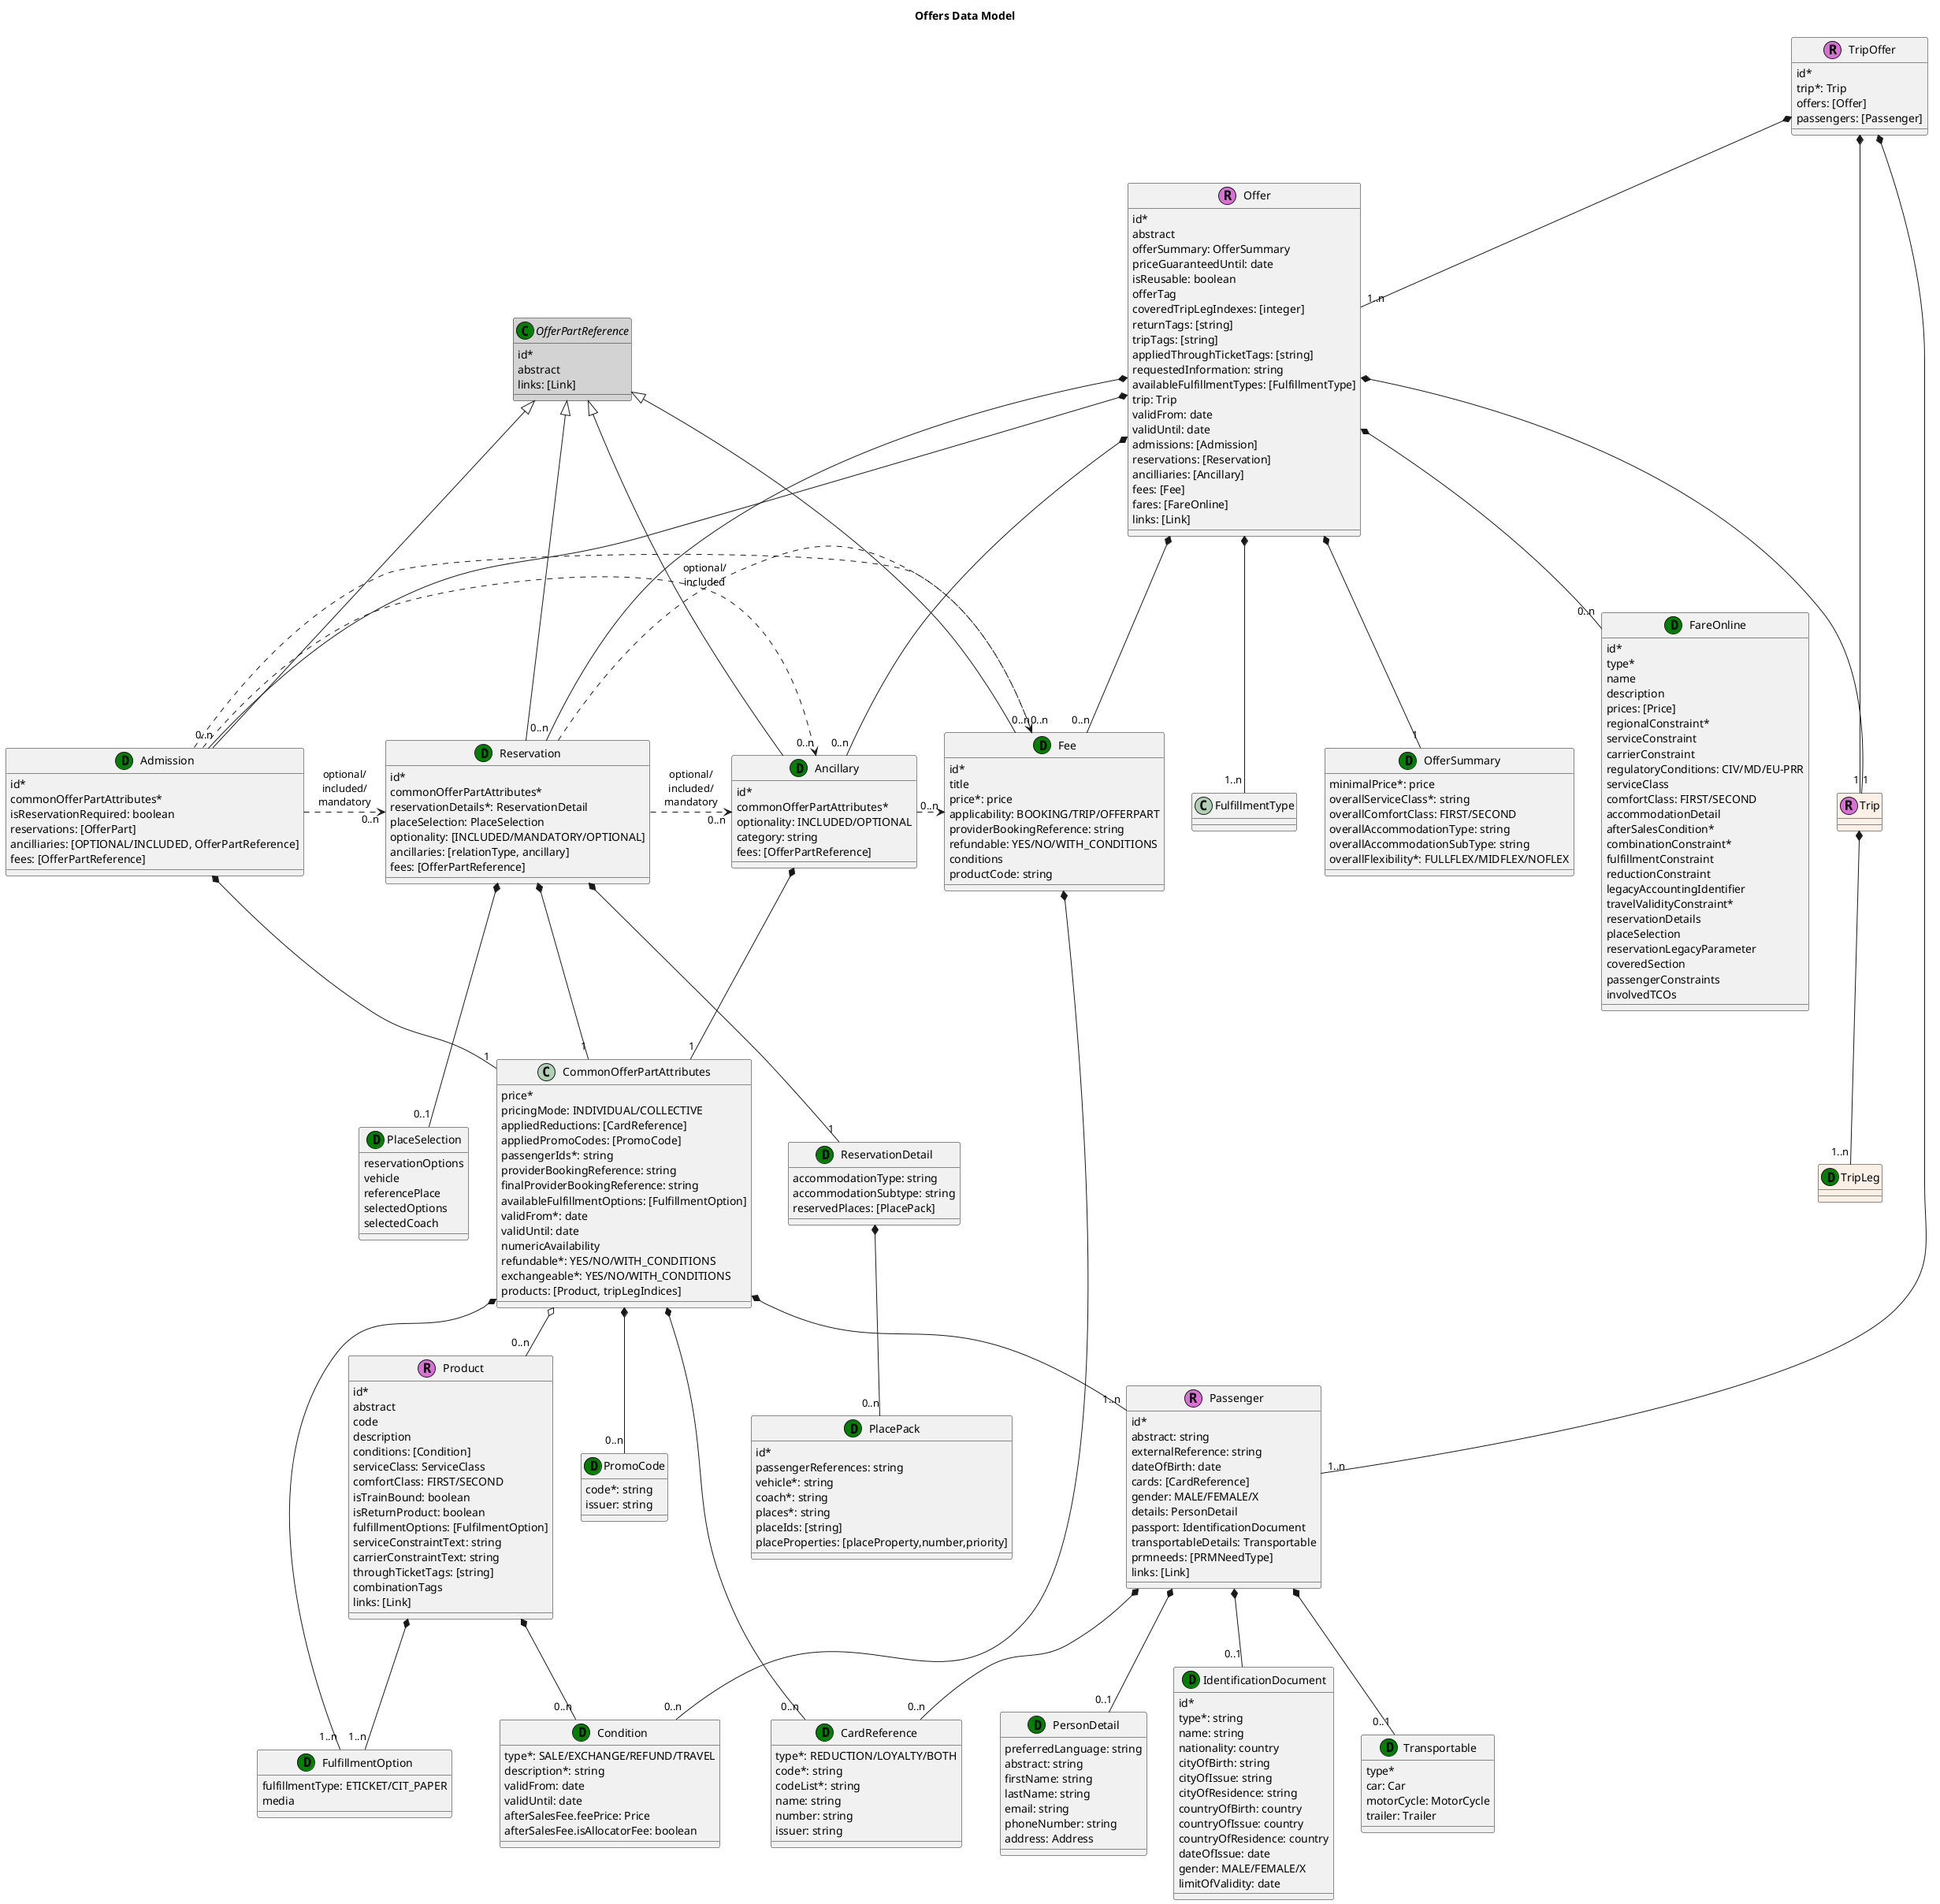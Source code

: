 @startuml
title: Offers Data Model

class Trip <<R,Orchid>> #linen {
}

Trip *-- "1..n" TripLeg

class TripLeg <<D, Green>> #linen {
}

class TripOffer <<R,orchid>>  {
  id*
  trip*: Trip
  offers: [Offer]
  passengers: [Passenger]
}

TripOffer *-- "1..n" Offer
TripOffer *-- "1..n" Passenger
TripOffer *-- "1" Trip

class Offer <<R,orchid>> {
  id*
  abstract
  offerSummary: OfferSummary
  priceGuaranteedUntil: date
  isReusable: boolean
  offerTag
  coveredTripLegIndexes: [integer]
  returnTags: [string]
  tripTags: [string]
  appliedThroughTicketTags: [string]
  requestedInformation: string
  availableFulfillmentTypes: [FulfillmentType]
  trip: Trip
  validFrom: date
  validUntil: date
  admissions: [Admission]
  reservations: [Reservation]
  ancilliaries: [Ancillary]
  fees: [Fee]
  fares: [FareOnline]
  links: [Link]
}

Offer *-- "0..n" Admission
Offer *-- "0..n" Reservation
Offer *-- "0..n" Ancillary
Offer *-- "0..n" Fee
Offer *-- "0..n" FareOnline
Offer *-- "1" Trip
Offer *-- "1..n" FulfillmentType
Offer *-- "1" OfferSummary

class OfferSummary <<D,green>> {
  minimalPrice*: price
  overallServiceClass*: string
  overallComfortClass: FIRST/SECOND
  overallAccommodationType: string
  overallAccommodationSubType: string
  overallFlexibility*: FULLFLEX/MIDFLEX/NOFLEX
}

abstract class OfferPartReference <<C,green>> #lightgrey {
  id*
  abstract
  links: [Link]
}

OfferPartReference <|-- Admission
OfferPartReference <|-- Reservation
OfferPartReference <|-- Ancillary
OfferPartReference <|-- Fee

class CommonOfferPartAttributes {
  price*
  pricingMode: INDIVIDUAL/COLLECTIVE
  appliedReductions: [CardReference]
  appliedPromoCodes: [PromoCode]
  passengerIds*: string
  providerBookingReference: string
  finalProviderBookingReference: string
  availableFulfillmentOptions: [FulfillmentOption]
  validFrom*: date
  validUntil: date
  numericAvailability
  refundable*: YES/NO/WITH_CONDITIONS
  exchangeable*: YES/NO/WITH_CONDITIONS
  products: [Product, tripLegIndices]
}

CommonOfferPartAttributes *-- "0..n" CardReference
CommonOfferPartAttributes *-- "0..n" PromoCode
CommonOfferPartAttributes *-- "1..n" Passenger
CommonOfferPartAttributes *-- "1..n" FulfillmentOption
CommonOfferPartAttributes o-- "0..n" Product

class Ancillary <<D,green>> {
  id*
  commonOfferPartAttributes*
  optionality: INCLUDED/OPTIONAL
  category: string
  fees: [OfferPartReference]
}

Ancillary *-- "1" CommonOfferPartAttributes
Ancillary .>"0..n" Fee


class Admission <<D,green>> {
  id*
  commonOfferPartAttributes*
  isReservationRequired: boolean
  reservations: [OfferPart]
  ancilliaries: [OPTIONAL/INCLUDED, OfferPartReference]
  fees: [OfferPartReference]
}

Admission *-- "1" CommonOfferPartAttributes
Admission .>"0..n" Reservation:optional/\nincluded/\nmandatory
Admission .>"0..n" Ancillary:optional/\nincluded
Admission .>"0..n" Fee

class Reservation <<D,green>> {
  id*
  commonOfferPartAttributes*
  reservationDetails*: ReservationDetail
  placeSelection: PlaceSelection
  optionality: [INCLUDED/MANDATORY/OPTIONAL]
  ancillaries: [relationType, ancillary]
  fees: [OfferPartReference]
}

Reservation *-- "1" CommonOfferPartAttributes
Reservation *-- "1" ReservationDetail
Reservation *-- "0..1" PlaceSelection
Reservation .>"0..n" Fee
Reservation .>"0..n" Ancillary:optional/\nincluded/\nmandatory

class ReservationDetail<<D,green>> {
  accommodationType: string
  accommodationSubtype: string
  reservedPlaces: [PlacePack]
}

ReservationDetail *-- "0..n" PlacePack

class PlacePack<<D,green>> {
  id*
  passengerReferences: string
  vehicle*: string
  coach*: string
  places*: string
  placeIds: [string]
  placeProperties: [placeProperty,number,priority]
}

class PlaceSelection<<D,green>> {
  reservationOptions
  vehicle
  referencePlace
  selectedOptions
  selectedCoach
}

class Fee<<D,green>> {
  id*
  title
  price*: price
  applicability: BOOKING/TRIP/OFFERPART
  providerBookingReference: string
  refundable: YES/NO/WITH_CONDITIONS
  conditions
  productCode: string
}

Fee *-- "0..n" Condition

class Product <<R,orchid>> {
  id*
  abstract
  code
  description
  conditions: [Condition]
  serviceClass: ServiceClass
  comfortClass: FIRST/SECOND
  isTrainBound: boolean
  isReturnProduct: boolean
  fulfillmentOptions: [FulfilmentOption]
  serviceConstraintText: string
  carrierConstraintText: string
  throughTicketTags: [string]
  combinationTags
  links: [Link]
}

Product *-- "0..n" Condition
Product *-- "1..n" FulfillmentOption

class Condition<<D,green>> {
  type*: SALE/EXCHANGE/REFUND/TRAVEL
  description*: string
  validFrom: date
  validUntil: date
  afterSalesFee.feePrice: Price
  afterSalesFee.isAllocatorFee: boolean
}

class FulfillmentOption<<D,green>> {
  fulfillmentType: ETICKET/CIT_PAPER
  media
}

class Passenger <<R, orchid>> {
  id*
  abstract: string
  externalReference: string
  dateOfBirth: date
  cards: [CardReference]
  gender: MALE/FEMALE/X
  details: PersonDetail
  passport: IdentificationDocument
  transportableDetails: Transportable
  prmneeds: [PRMNeedType]
  links: [Link]
}

Passenger *-- "0..n" CardReference
Passenger *-- "0..1" PersonDetail
Passenger *-- "0..1" IdentificationDocument
Passenger *-- "0..1" Transportable

class PersonDetail<<D,green>> {
  preferredLanguage: string
  abstract: string
  firstName: string
  lastName: string
  email: string
  phoneNumber: string
  address: Address
}

class CardReference<<D,green>> {
  type*: REDUCTION/LOYALTY/BOTH
  code*: string
  codeList*: string
  name: string
  number: string
  issuer: string
}


class PromoCode<<D,green>> {
  code*: string
  issuer: string
}

class IdentificationDocument<<D,green>> {
  id*
  type*: string
  name: string
  nationality: country
  cityOfBirth: string
  cityOfIssue: string
  cityOfResidence: string
  countryOfBirth: country
  countryOfIssue: country
  countryOfResidence: country
  dateOfIssue: date
  gender: MALE/FEMALE/X
  limitOfValidity: date
}

class Transportable<<D,green>> {
  type*
  car: Car
  motorCycle: MotorCycle
  trailer: Trailer
}

class FareOnline <<D,green>> {
  id*
  type*
  name
  description
  prices: [Price]
  regionalConstraint*
  serviceConstraint
  carrierConstraint
  regulatoryConditions: CIV/MD/EU-PRR
  serviceClass
  comfortClass: FIRST/SECOND
  accommodationDetail
  afterSalesCondition*
  combinationConstraint*
  fulfillmentConstraint
  reductionConstraint
  legacyAccountingIdentifier
  travelValidityConstraint*
  reservationDetails
  placeSelection
  reservationLegacyParameter
  coveredSection
  passengerConstraints
  involvedTCOs
}
@enduml
